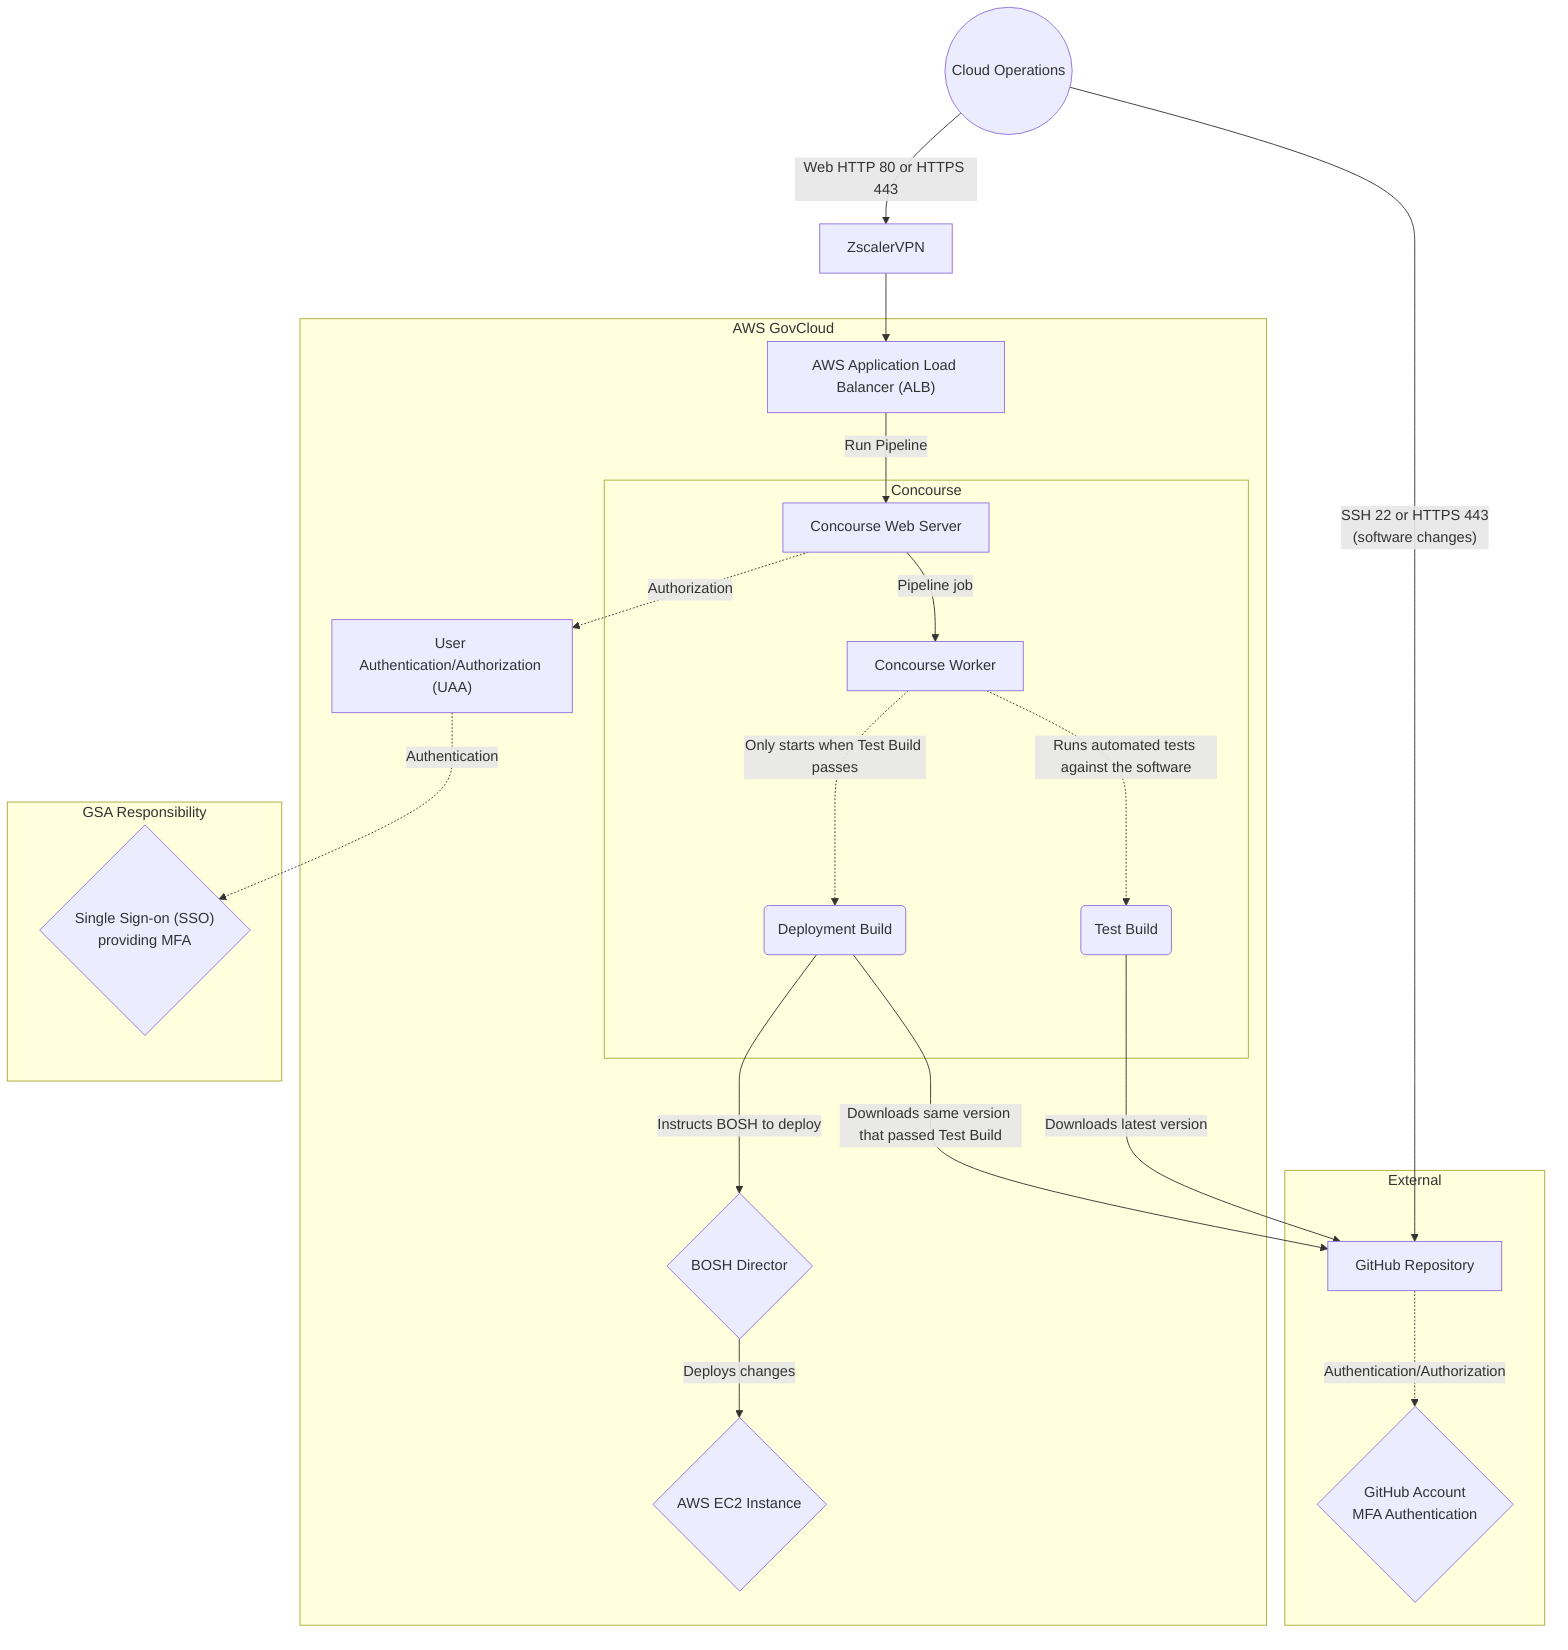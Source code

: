 %% title: 10-4.4 Software Deployment Data Flow
%% description: Section 10 - System Environment - Figure 10-4.3 Software Deployment Data Flow
graph TD
  subgraph AWS GovCloud
    subgraph Concourse
      web["Concourse Web Server"]
      worker["Concourse Worker"]
      test-job("Test Build")
      deploy-job("Deployment Build")
    end
    alb["AWS Application Load Balancer (ALB)"]
    UAA["User Authentication/Authorization (UAA)"]
    bosh{"BOSH Director"}
    ec2{"AWS EC2 Instance"}
  end
  subgraph External
    github["GitHub Repository"]
    github-auth{"GitHub Account<br>MFA Authentication"}
  end
  subgraph GSA Responsibility
    SAML{"Single Sign-on (SSO)<br>providing MFA"}
  end
  Ops((Cloud Operations))
  Zscaler["ZscalerVPN"]

  Ops--"SSH 22 or HTTPS 443<br>(software changes)"-->github
  Ops--Web HTTP 80 or HTTPS 443-->Zscaler-->alb
  alb--Run Pipeline-->web
  web--Pipeline job-->worker
  web-.Authorization.->UAA
  UAA-.Authentication.->SAML
  github-."Authentication/Authorization".->github-auth
  worker-.Runs automated tests against the software.->test-job
  worker-."Only starts when Test Build passes".->deploy-job
  test-job--Downloads latest version-->github
  deploy-job--Downloads same version that passed Test Build-->github
  deploy-job--Instructs BOSH to deploy-->bosh
  bosh--Deploys changes-->ec2
